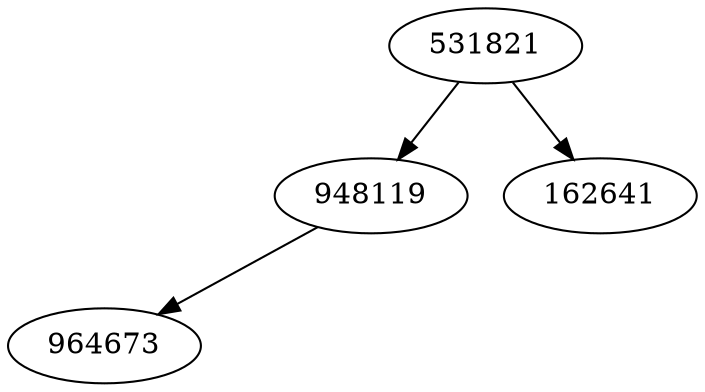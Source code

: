 digraph BSTree{
	531821 -> 948119;
	948119 -> 964673;
	948119 -> null948119[weight=100, style=invis];null948119[style=invis];
	531821 -> 162641;
}
